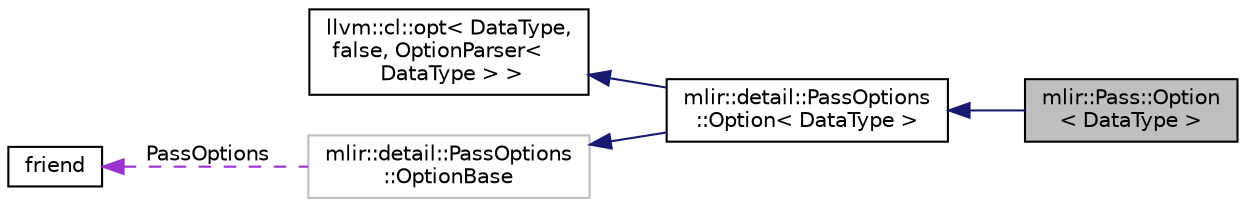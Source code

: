 digraph "mlir::Pass::Option&lt; DataType &gt;"
{
  bgcolor="transparent";
  edge [fontname="Helvetica",fontsize="10",labelfontname="Helvetica",labelfontsize="10"];
  node [fontname="Helvetica",fontsize="10",shape=record];
  rankdir="LR";
  Node4 [label="mlir::Pass::Option\l\< DataType \>",height=0.2,width=0.4,color="black", fillcolor="grey75", style="filled", fontcolor="black"];
  Node5 -> Node4 [dir="back",color="midnightblue",fontsize="10",style="solid",fontname="Helvetica"];
  Node5 [label="mlir::detail::PassOptions\l::Option\< DataType \>",height=0.2,width=0.4,color="black",URL="$classmlir_1_1detail_1_1PassOptions_1_1Option.html",tooltip="This class represents a specific pass option, with a provided data type. "];
  Node6 -> Node5 [dir="back",color="midnightblue",fontsize="10",style="solid",fontname="Helvetica"];
  Node6 [label="llvm::cl::opt\< DataType,\l false, OptionParser\<\l DataType \> \>",height=0.2,width=0.4,color="black",URL="$classllvm_1_1cl_1_1opt.html"];
  Node7 -> Node5 [dir="back",color="midnightblue",fontsize="10",style="solid",fontname="Helvetica"];
  Node7 [label="mlir::detail::PassOptions\l::OptionBase",height=0.2,width=0.4,color="grey75",tooltip="This is the type-erased option base class. "];
  Node8 -> Node7 [dir="back",color="darkorchid3",fontsize="10",style="dashed",label=" PassOptions" ,fontname="Helvetica"];
  Node8 [label="friend",height=0.2,width=0.4,color="black",URL="$classfriend.html"];
}
